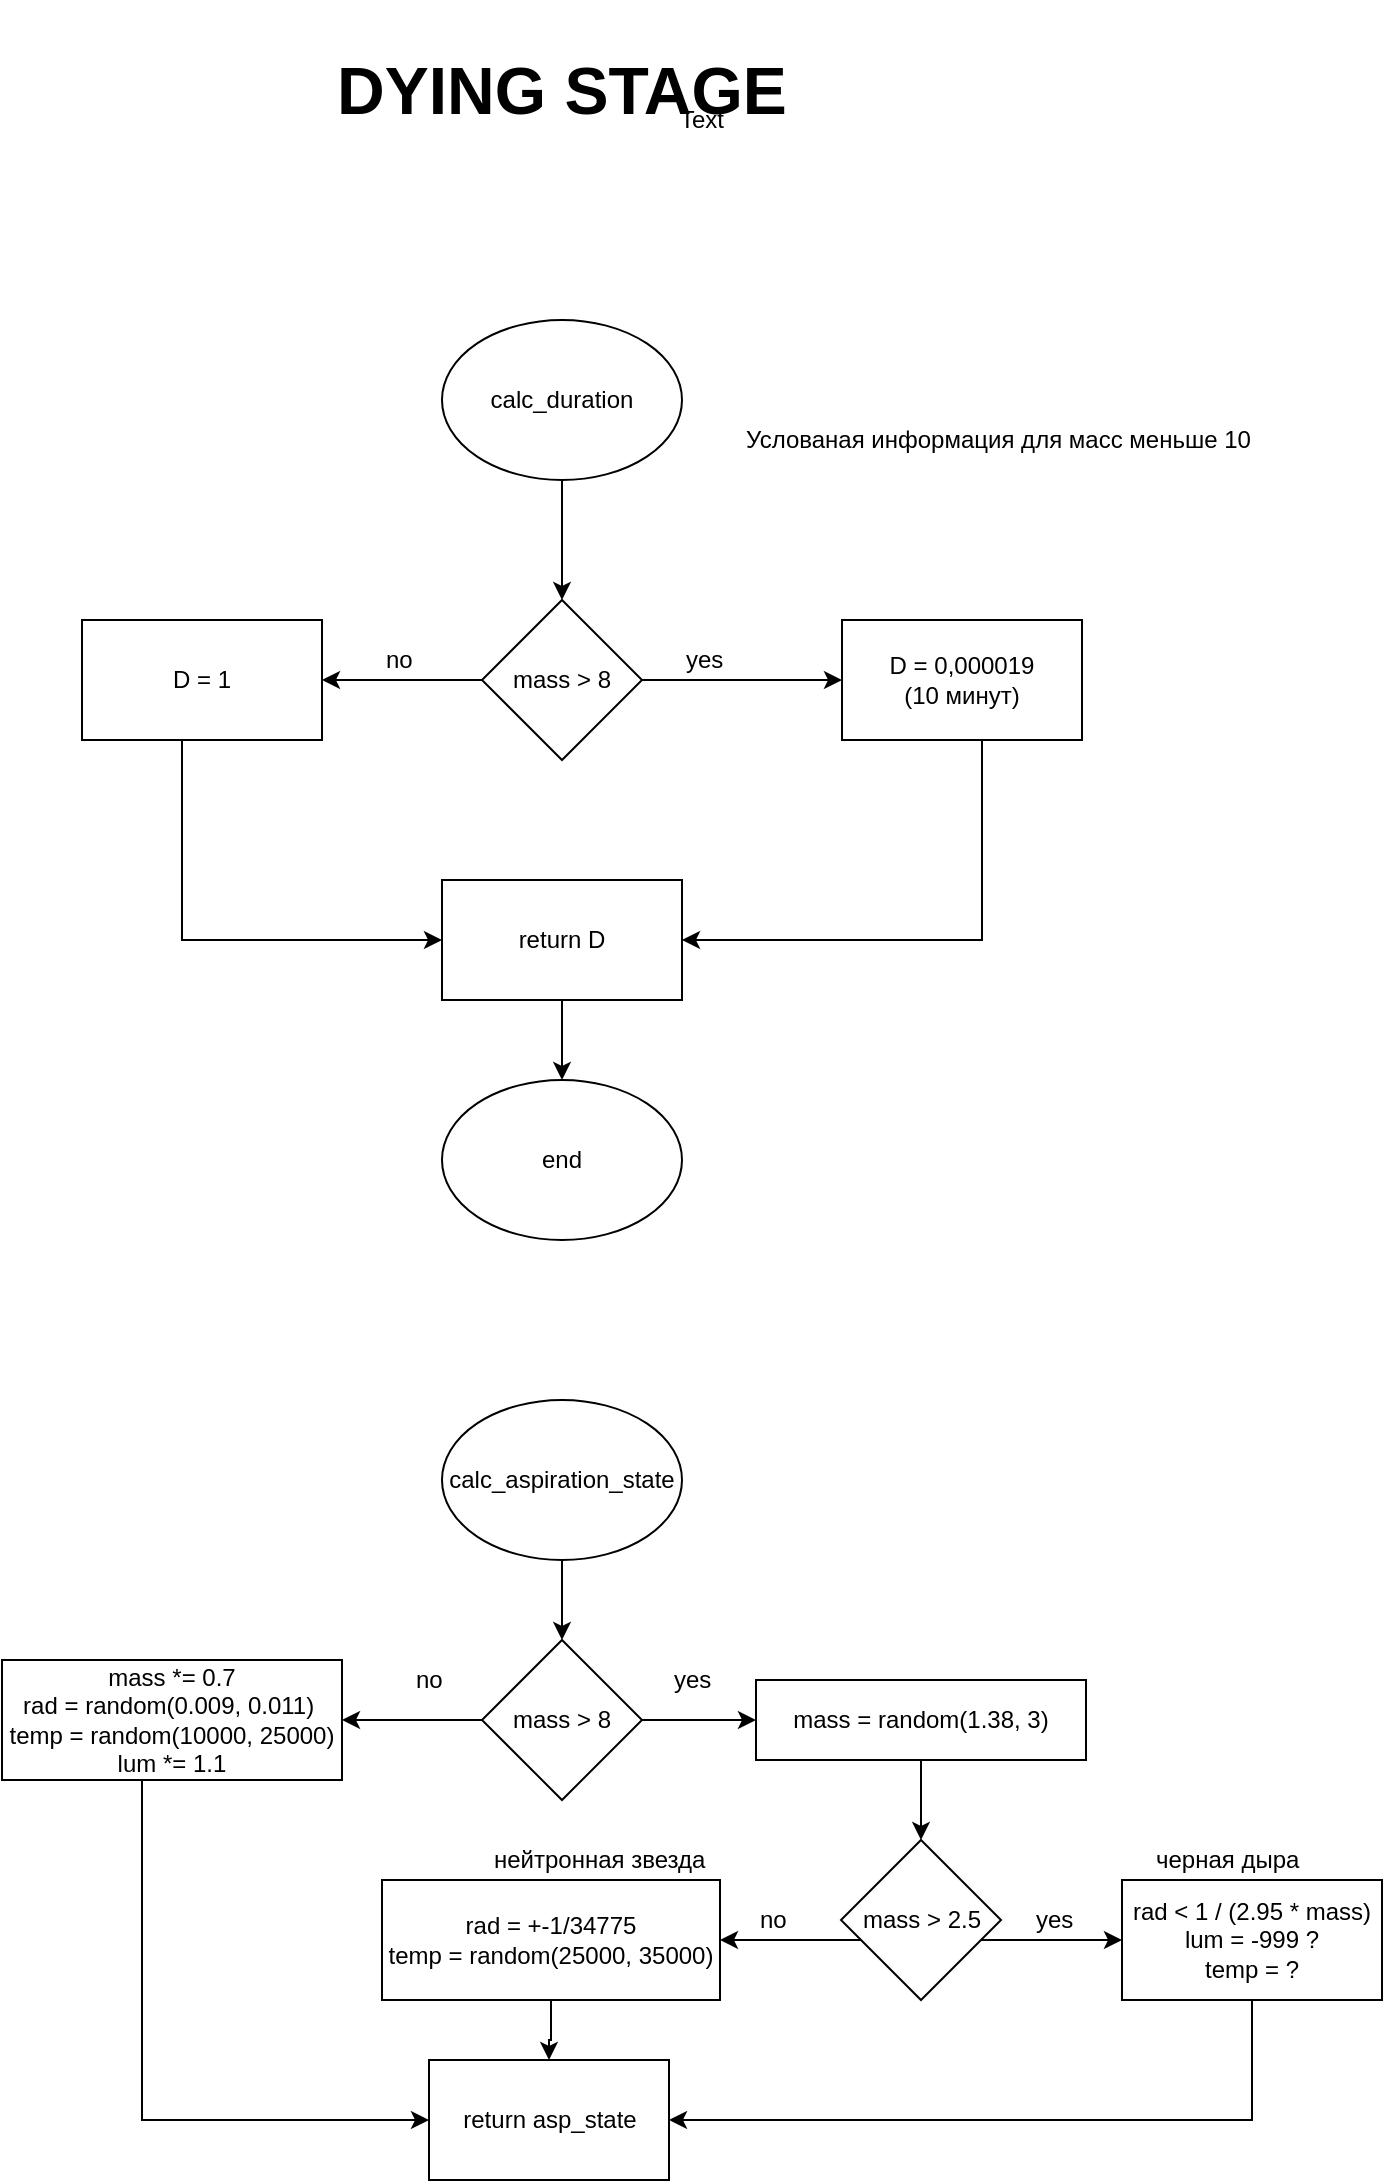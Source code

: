 <mxfile version="12.2.6" type="google" pages="1"><diagram id="r5QMR98IZyeLlxfGpYD_" name="Page-1"><mxGraphModel dx="792" dy="456" grid="1" gridSize="10" guides="1" tooltips="1" connect="1" arrows="1" fold="1" page="1" pageScale="1" pageWidth="827" pageHeight="1169" math="0" shadow="0"><root><mxCell id="0"/><mxCell id="1" parent="0"/><mxCell id="iZpRhYLhjj0tFbocCOG9-8" style="edgeStyle=orthogonalEdgeStyle;rounded=0;orthogonalLoop=1;jettySize=auto;html=1;" edge="1" parent="1" source="iZpRhYLhjj0tFbocCOG9-1" target="iZpRhYLhjj0tFbocCOG9-4"><mxGeometry relative="1" as="geometry"/></mxCell><mxCell id="iZpRhYLhjj0tFbocCOG9-1" value="calc_duration" style="ellipse;whiteSpace=wrap;html=1;" vertex="1" parent="1"><mxGeometry x="340" y="220" width="120" height="80" as="geometry"/></mxCell><mxCell id="iZpRhYLhjj0tFbocCOG9-2" value="&lt;font style=&quot;font-size: 33px&quot;&gt;&lt;b&gt;DYING STAGE&lt;/b&gt;&lt;/font&gt;" style="text;html=1;strokeColor=none;fillColor=none;align=center;verticalAlign=middle;whiteSpace=wrap;rounded=0;" vertex="1" parent="1"><mxGeometry x="240" y="60" width="320" height="90" as="geometry"/></mxCell><mxCell id="iZpRhYLhjj0tFbocCOG9-3" value="Text" style="text;html=1;resizable=0;points=[];autosize=1;align=left;verticalAlign=top;spacingTop=-4;" vertex="1" parent="1"><mxGeometry x="457" y="110" width="40" height="20" as="geometry"/></mxCell><mxCell id="iZpRhYLhjj0tFbocCOG9-9" style="edgeStyle=orthogonalEdgeStyle;rounded=0;orthogonalLoop=1;jettySize=auto;html=1;" edge="1" parent="1" source="iZpRhYLhjj0tFbocCOG9-4" target="iZpRhYLhjj0tFbocCOG9-6"><mxGeometry relative="1" as="geometry"/></mxCell><mxCell id="iZpRhYLhjj0tFbocCOG9-10" style="edgeStyle=orthogonalEdgeStyle;rounded=0;orthogonalLoop=1;jettySize=auto;html=1;" edge="1" parent="1" source="iZpRhYLhjj0tFbocCOG9-4" target="iZpRhYLhjj0tFbocCOG9-5"><mxGeometry relative="1" as="geometry"/></mxCell><mxCell id="iZpRhYLhjj0tFbocCOG9-4" value="mass &amp;gt; 8" style="rhombus;whiteSpace=wrap;html=1;" vertex="1" parent="1"><mxGeometry x="360" y="360" width="80" height="80" as="geometry"/></mxCell><mxCell id="iZpRhYLhjj0tFbocCOG9-16" style="edgeStyle=orthogonalEdgeStyle;rounded=0;orthogonalLoop=1;jettySize=auto;html=1;" edge="1" parent="1" source="iZpRhYLhjj0tFbocCOG9-5" target="iZpRhYLhjj0tFbocCOG9-15"><mxGeometry relative="1" as="geometry"><Array as="points"><mxPoint x="210" y="530"/></Array></mxGeometry></mxCell><mxCell id="iZpRhYLhjj0tFbocCOG9-5" value="D = 1" style="rounded=0;whiteSpace=wrap;html=1;" vertex="1" parent="1"><mxGeometry x="160" y="370" width="120" height="60" as="geometry"/></mxCell><mxCell id="iZpRhYLhjj0tFbocCOG9-17" style="edgeStyle=orthogonalEdgeStyle;rounded=0;orthogonalLoop=1;jettySize=auto;html=1;" edge="1" parent="1" source="iZpRhYLhjj0tFbocCOG9-6" target="iZpRhYLhjj0tFbocCOG9-15"><mxGeometry relative="1" as="geometry"><Array as="points"><mxPoint x="610" y="530"/></Array></mxGeometry></mxCell><mxCell id="iZpRhYLhjj0tFbocCOG9-6" value="D =&amp;nbsp;0,000019&lt;br&gt;(10 минут)" style="rounded=0;whiteSpace=wrap;html=1;" vertex="1" parent="1"><mxGeometry x="540" y="370" width="120" height="60" as="geometry"/></mxCell><mxCell id="iZpRhYLhjj0tFbocCOG9-7" value="Услованая информация для масс меньше 10" style="text;html=1;resizable=0;points=[];autosize=1;align=left;verticalAlign=top;spacingTop=-4;" vertex="1" parent="1"><mxGeometry x="490" y="270" width="270" height="20" as="geometry"/></mxCell><mxCell id="iZpRhYLhjj0tFbocCOG9-11" value="yes" style="text;html=1;resizable=0;points=[];autosize=1;align=left;verticalAlign=top;spacingTop=-4;" vertex="1" parent="1"><mxGeometry x="460" y="380" width="30" height="20" as="geometry"/></mxCell><mxCell id="iZpRhYLhjj0tFbocCOG9-12" value="no" style="text;html=1;resizable=0;points=[];autosize=1;align=left;verticalAlign=top;spacingTop=-4;" vertex="1" parent="1"><mxGeometry x="310" y="380" width="30" height="20" as="geometry"/></mxCell><mxCell id="iZpRhYLhjj0tFbocCOG9-14" value="end" style="ellipse;whiteSpace=wrap;html=1;" vertex="1" parent="1"><mxGeometry x="340" y="600" width="120" height="80" as="geometry"/></mxCell><mxCell id="iZpRhYLhjj0tFbocCOG9-19" style="edgeStyle=orthogonalEdgeStyle;rounded=0;orthogonalLoop=1;jettySize=auto;html=1;" edge="1" parent="1" source="iZpRhYLhjj0tFbocCOG9-15" target="iZpRhYLhjj0tFbocCOG9-14"><mxGeometry relative="1" as="geometry"/></mxCell><mxCell id="iZpRhYLhjj0tFbocCOG9-15" value="return D" style="rounded=0;whiteSpace=wrap;html=1;" vertex="1" parent="1"><mxGeometry x="340" y="500" width="120" height="60" as="geometry"/></mxCell><mxCell id="iZpRhYLhjj0tFbocCOG9-24" style="edgeStyle=orthogonalEdgeStyle;rounded=0;orthogonalLoop=1;jettySize=auto;html=1;" edge="1" parent="1" source="iZpRhYLhjj0tFbocCOG9-20" target="iZpRhYLhjj0tFbocCOG9-23"><mxGeometry relative="1" as="geometry"/></mxCell><mxCell id="iZpRhYLhjj0tFbocCOG9-20" value="calc_aspiration_state" style="ellipse;whiteSpace=wrap;html=1;" vertex="1" parent="1"><mxGeometry x="340" y="760" width="120" height="80" as="geometry"/></mxCell><mxCell id="iZpRhYLhjj0tFbocCOG9-27" style="edgeStyle=orthogonalEdgeStyle;rounded=0;orthogonalLoop=1;jettySize=auto;html=1;" edge="1" parent="1" source="iZpRhYLhjj0tFbocCOG9-23" target="iZpRhYLhjj0tFbocCOG9-26"><mxGeometry relative="1" as="geometry"/></mxCell><mxCell id="iZpRhYLhjj0tFbocCOG9-35" style="edgeStyle=orthogonalEdgeStyle;rounded=0;orthogonalLoop=1;jettySize=auto;html=1;" edge="1" parent="1" source="iZpRhYLhjj0tFbocCOG9-23" target="iZpRhYLhjj0tFbocCOG9-29"><mxGeometry relative="1" as="geometry"/></mxCell><mxCell id="iZpRhYLhjj0tFbocCOG9-23" value="mass &amp;gt; 8" style="rhombus;whiteSpace=wrap;html=1;" vertex="1" parent="1"><mxGeometry x="360" y="880" width="80" height="80" as="geometry"/></mxCell><mxCell id="iZpRhYLhjj0tFbocCOG9-50" style="edgeStyle=orthogonalEdgeStyle;rounded=0;orthogonalLoop=1;jettySize=auto;html=1;" edge="1" parent="1" source="iZpRhYLhjj0tFbocCOG9-26" target="iZpRhYLhjj0tFbocCOG9-49"><mxGeometry relative="1" as="geometry"><Array as="points"><mxPoint x="190" y="1120"/></Array></mxGeometry></mxCell><mxCell id="iZpRhYLhjj0tFbocCOG9-26" value="mass *= 0.7&lt;br&gt;rad = random(0.009, 0.011)&amp;nbsp;&lt;br&gt;temp = random(10000, 25000)&lt;br&gt;lum *= 1.1" style="rounded=0;whiteSpace=wrap;html=1;" vertex="1" parent="1"><mxGeometry x="120" y="890" width="170" height="60" as="geometry"/></mxCell><mxCell id="iZpRhYLhjj0tFbocCOG9-28" value="no" style="text;html=1;resizable=0;points=[];autosize=1;align=left;verticalAlign=top;spacingTop=-4;" vertex="1" parent="1"><mxGeometry x="325" y="890" width="30" height="20" as="geometry"/></mxCell><mxCell id="iZpRhYLhjj0tFbocCOG9-36" style="edgeStyle=orthogonalEdgeStyle;rounded=0;orthogonalLoop=1;jettySize=auto;html=1;" edge="1" parent="1" source="iZpRhYLhjj0tFbocCOG9-29" target="iZpRhYLhjj0tFbocCOG9-34"><mxGeometry relative="1" as="geometry"/></mxCell><mxCell id="iZpRhYLhjj0tFbocCOG9-29" value="mass = random(1.38, 3)&lt;br&gt;" style="rounded=0;whiteSpace=wrap;html=1;" vertex="1" parent="1"><mxGeometry x="497" y="900" width="165" height="40" as="geometry"/></mxCell><mxCell id="iZpRhYLhjj0tFbocCOG9-44" style="edgeStyle=orthogonalEdgeStyle;rounded=0;orthogonalLoop=1;jettySize=auto;html=1;" edge="1" parent="1" source="iZpRhYLhjj0tFbocCOG9-34" target="iZpRhYLhjj0tFbocCOG9-41"><mxGeometry relative="1" as="geometry"><Array as="points"><mxPoint x="640" y="1030"/><mxPoint x="640" y="1030"/></Array></mxGeometry></mxCell><mxCell id="iZpRhYLhjj0tFbocCOG9-45" style="edgeStyle=orthogonalEdgeStyle;rounded=0;orthogonalLoop=1;jettySize=auto;html=1;" edge="1" parent="1" source="iZpRhYLhjj0tFbocCOG9-34" target="iZpRhYLhjj0tFbocCOG9-40"><mxGeometry relative="1" as="geometry"><Array as="points"><mxPoint x="530" y="1030"/><mxPoint x="530" y="1030"/></Array></mxGeometry></mxCell><mxCell id="iZpRhYLhjj0tFbocCOG9-34" value="mass &amp;gt; 2.5" style="rhombus;whiteSpace=wrap;html=1;" vertex="1" parent="1"><mxGeometry x="539.5" y="980" width="80" height="80" as="geometry"/></mxCell><mxCell id="iZpRhYLhjj0tFbocCOG9-39" value="yes" style="text;html=1;resizable=0;points=[];autosize=1;align=left;verticalAlign=top;spacingTop=-4;" vertex="1" parent="1"><mxGeometry x="453.5" y="890" width="30" height="20" as="geometry"/></mxCell><mxCell id="iZpRhYLhjj0tFbocCOG9-51" style="edgeStyle=orthogonalEdgeStyle;rounded=0;orthogonalLoop=1;jettySize=auto;html=1;" edge="1" parent="1" source="iZpRhYLhjj0tFbocCOG9-40" target="iZpRhYLhjj0tFbocCOG9-49"><mxGeometry relative="1" as="geometry"/></mxCell><mxCell id="iZpRhYLhjj0tFbocCOG9-40" value="rad = +-1/34775&lt;br&gt;temp = random(25000, 35000)" style="rounded=0;whiteSpace=wrap;html=1;" vertex="1" parent="1"><mxGeometry x="310" y="1000" width="169" height="60" as="geometry"/></mxCell><mxCell id="iZpRhYLhjj0tFbocCOG9-52" style="edgeStyle=orthogonalEdgeStyle;rounded=0;orthogonalLoop=1;jettySize=auto;html=1;" edge="1" parent="1" source="iZpRhYLhjj0tFbocCOG9-41" target="iZpRhYLhjj0tFbocCOG9-49"><mxGeometry relative="1" as="geometry"><Array as="points"><mxPoint x="745" y="1120"/></Array></mxGeometry></mxCell><mxCell id="iZpRhYLhjj0tFbocCOG9-41" value="rad &amp;lt; 1 / (2.95 * mass)&lt;br&gt;lum = -999 ?&lt;br&gt;temp = ?" style="rounded=0;whiteSpace=wrap;html=1;" vertex="1" parent="1"><mxGeometry x="680" y="1000" width="130" height="60" as="geometry"/></mxCell><mxCell id="iZpRhYLhjj0tFbocCOG9-42" value="нейтронная звезда" style="text;html=1;resizable=0;points=[];autosize=1;align=left;verticalAlign=top;spacingTop=-4;" vertex="1" parent="1"><mxGeometry x="363.5" y="980" width="120" height="20" as="geometry"/></mxCell><mxCell id="iZpRhYLhjj0tFbocCOG9-43" value="черная дыра" style="text;html=1;resizable=0;points=[];autosize=1;align=left;verticalAlign=top;spacingTop=-4;" vertex="1" parent="1"><mxGeometry x="695" y="980" width="90" height="20" as="geometry"/></mxCell><mxCell id="iZpRhYLhjj0tFbocCOG9-46" value="yes" style="text;html=1;resizable=0;points=[];autosize=1;align=left;verticalAlign=top;spacingTop=-4;" vertex="1" parent="1"><mxGeometry x="635" y="1010" width="30" height="20" as="geometry"/></mxCell><mxCell id="iZpRhYLhjj0tFbocCOG9-48" value="no" style="text;html=1;resizable=0;points=[];autosize=1;align=left;verticalAlign=top;spacingTop=-4;" vertex="1" parent="1"><mxGeometry x="497" y="1010" width="30" height="20" as="geometry"/></mxCell><mxCell id="iZpRhYLhjj0tFbocCOG9-49" value="return asp_state" style="rounded=0;whiteSpace=wrap;html=1;" vertex="1" parent="1"><mxGeometry x="333.5" y="1090" width="120" height="60" as="geometry"/></mxCell></root></mxGraphModel></diagram></mxfile>